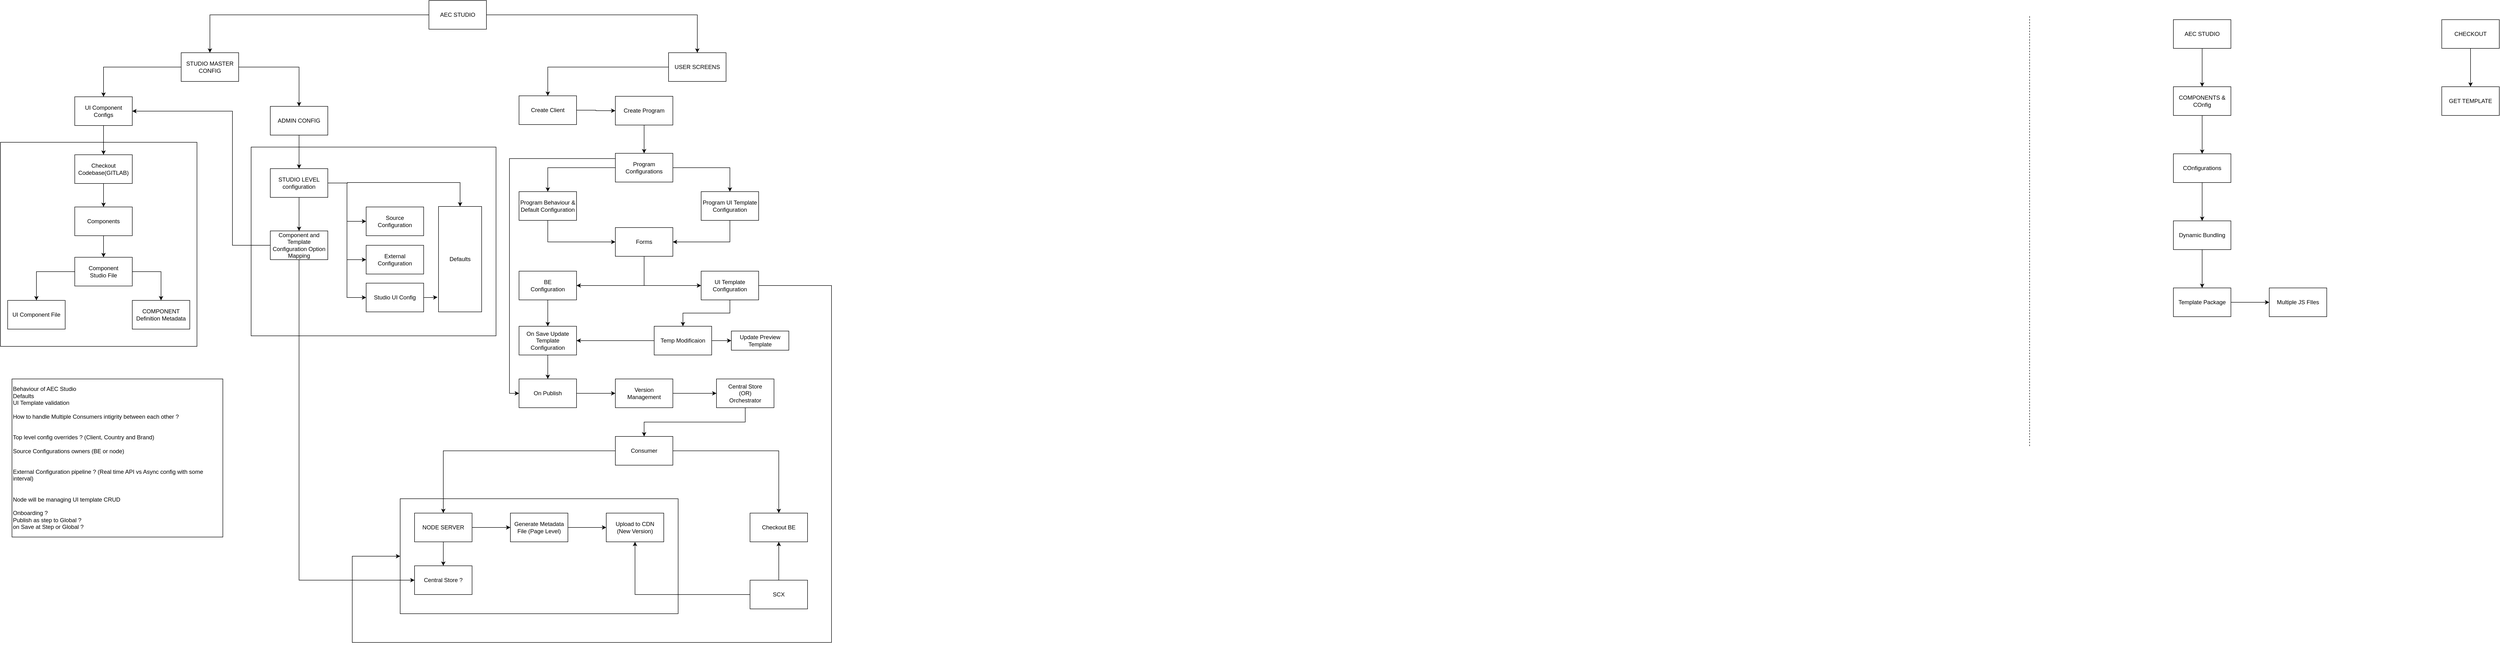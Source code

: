 <mxfile version="24.8.4">
  <diagram name="Page-1" id="eFFTu6mvz3FdUYuAF4Hl">
    <mxGraphModel dx="2836" dy="1209" grid="1" gridSize="10" guides="1" tooltips="1" connect="1" arrows="1" fold="1" page="1" pageScale="1" pageWidth="827" pageHeight="1169" math="0" shadow="0">
      <root>
        <mxCell id="0" />
        <mxCell id="1" parent="0" />
        <mxCell id="LcsfKCeP-2uFJm8OlEsS-105" value="" style="rounded=0;whiteSpace=wrap;html=1;fillColor=none;" vertex="1" parent="1">
          <mxGeometry x="430" y="1090" width="580" height="240" as="geometry" />
        </mxCell>
        <mxCell id="LcsfKCeP-2uFJm8OlEsS-44" value="" style="rounded=0;whiteSpace=wrap;html=1;fillColor=none;" vertex="1" parent="1">
          <mxGeometry x="119" y="356" width="511" height="394" as="geometry" />
        </mxCell>
        <mxCell id="LcsfKCeP-2uFJm8OlEsS-31" value="" style="rounded=0;whiteSpace=wrap;html=1;fillColor=none;" vertex="1" parent="1">
          <mxGeometry x="-404" y="346" width="410" height="426" as="geometry" />
        </mxCell>
        <mxCell id="LcsfKCeP-2uFJm8OlEsS-10" style="edgeStyle=orthogonalEdgeStyle;rounded=0;orthogonalLoop=1;jettySize=auto;html=1;entryX=0.5;entryY=0;entryDx=0;entryDy=0;" edge="1" parent="1" source="LcsfKCeP-2uFJm8OlEsS-1" target="LcsfKCeP-2uFJm8OlEsS-2">
          <mxGeometry relative="1" as="geometry" />
        </mxCell>
        <mxCell id="LcsfKCeP-2uFJm8OlEsS-39" style="edgeStyle=orthogonalEdgeStyle;rounded=0;orthogonalLoop=1;jettySize=auto;html=1;" edge="1" parent="1" source="LcsfKCeP-2uFJm8OlEsS-33">
          <mxGeometry relative="1" as="geometry">
            <mxPoint x="219" y="401" as="targetPoint" />
          </mxGeometry>
        </mxCell>
        <mxCell id="LcsfKCeP-2uFJm8OlEsS-1" value="STUDIO MASTER CONFIG" style="rounded=0;whiteSpace=wrap;html=1;" vertex="1" parent="1">
          <mxGeometry x="-27" y="159" width="120" height="60" as="geometry" />
        </mxCell>
        <mxCell id="LcsfKCeP-2uFJm8OlEsS-5" value="" style="edgeStyle=orthogonalEdgeStyle;rounded=0;orthogonalLoop=1;jettySize=auto;html=1;" edge="1" parent="1" source="LcsfKCeP-2uFJm8OlEsS-2" target="LcsfKCeP-2uFJm8OlEsS-4">
          <mxGeometry relative="1" as="geometry" />
        </mxCell>
        <mxCell id="LcsfKCeP-2uFJm8OlEsS-2" value="UI Component Configs" style="rounded=0;whiteSpace=wrap;html=1;" vertex="1" parent="1">
          <mxGeometry x="-249" y="251" width="120" height="60" as="geometry" />
        </mxCell>
        <mxCell id="LcsfKCeP-2uFJm8OlEsS-7" value="" style="edgeStyle=orthogonalEdgeStyle;rounded=0;orthogonalLoop=1;jettySize=auto;html=1;" edge="1" parent="1" source="LcsfKCeP-2uFJm8OlEsS-4" target="LcsfKCeP-2uFJm8OlEsS-6">
          <mxGeometry relative="1" as="geometry" />
        </mxCell>
        <mxCell id="LcsfKCeP-2uFJm8OlEsS-4" value="Checkout Codebase(GITLAB)" style="rounded=0;whiteSpace=wrap;html=1;" vertex="1" parent="1">
          <mxGeometry x="-249" y="372" width="120" height="60" as="geometry" />
        </mxCell>
        <mxCell id="LcsfKCeP-2uFJm8OlEsS-9" value="" style="edgeStyle=orthogonalEdgeStyle;rounded=0;orthogonalLoop=1;jettySize=auto;html=1;" edge="1" parent="1" source="LcsfKCeP-2uFJm8OlEsS-6" target="LcsfKCeP-2uFJm8OlEsS-8">
          <mxGeometry relative="1" as="geometry" />
        </mxCell>
        <mxCell id="LcsfKCeP-2uFJm8OlEsS-6" value="Components" style="rounded=0;whiteSpace=wrap;html=1;" vertex="1" parent="1">
          <mxGeometry x="-249" y="481" width="120" height="60" as="geometry" />
        </mxCell>
        <mxCell id="LcsfKCeP-2uFJm8OlEsS-27" value="" style="edgeStyle=orthogonalEdgeStyle;rounded=0;orthogonalLoop=1;jettySize=auto;html=1;" edge="1" parent="1" source="LcsfKCeP-2uFJm8OlEsS-8" target="LcsfKCeP-2uFJm8OlEsS-26">
          <mxGeometry relative="1" as="geometry" />
        </mxCell>
        <mxCell id="LcsfKCeP-2uFJm8OlEsS-29" style="edgeStyle=orthogonalEdgeStyle;rounded=0;orthogonalLoop=1;jettySize=auto;html=1;entryX=0.5;entryY=0;entryDx=0;entryDy=0;exitX=1;exitY=0.5;exitDx=0;exitDy=0;" edge="1" parent="1" source="LcsfKCeP-2uFJm8OlEsS-8" target="LcsfKCeP-2uFJm8OlEsS-28">
          <mxGeometry relative="1" as="geometry" />
        </mxCell>
        <mxCell id="LcsfKCeP-2uFJm8OlEsS-8" value="Component&lt;br&gt;Studio File" style="rounded=0;whiteSpace=wrap;html=1;" vertex="1" parent="1">
          <mxGeometry x="-249" y="586" width="120" height="60" as="geometry" />
        </mxCell>
        <mxCell id="LcsfKCeP-2uFJm8OlEsS-13" value="" style="edgeStyle=orthogonalEdgeStyle;rounded=0;orthogonalLoop=1;jettySize=auto;html=1;" edge="1" parent="1" source="LcsfKCeP-2uFJm8OlEsS-11" target="LcsfKCeP-2uFJm8OlEsS-12">
          <mxGeometry relative="1" as="geometry" />
        </mxCell>
        <mxCell id="LcsfKCeP-2uFJm8OlEsS-11" value="AEC STUDIO" style="rounded=0;whiteSpace=wrap;html=1;" vertex="1" parent="1">
          <mxGeometry x="4130" y="90" width="120" height="60" as="geometry" />
        </mxCell>
        <mxCell id="LcsfKCeP-2uFJm8OlEsS-15" value="" style="edgeStyle=orthogonalEdgeStyle;rounded=0;orthogonalLoop=1;jettySize=auto;html=1;" edge="1" parent="1" source="LcsfKCeP-2uFJm8OlEsS-12" target="LcsfKCeP-2uFJm8OlEsS-14">
          <mxGeometry relative="1" as="geometry" />
        </mxCell>
        <mxCell id="LcsfKCeP-2uFJm8OlEsS-12" value="COMPONENTS &amp;amp; COnfig" style="rounded=0;whiteSpace=wrap;html=1;" vertex="1" parent="1">
          <mxGeometry x="4130" y="230" width="120" height="60" as="geometry" />
        </mxCell>
        <mxCell id="LcsfKCeP-2uFJm8OlEsS-17" value="" style="edgeStyle=orthogonalEdgeStyle;rounded=0;orthogonalLoop=1;jettySize=auto;html=1;" edge="1" parent="1" source="LcsfKCeP-2uFJm8OlEsS-14" target="LcsfKCeP-2uFJm8OlEsS-16">
          <mxGeometry relative="1" as="geometry" />
        </mxCell>
        <mxCell id="LcsfKCeP-2uFJm8OlEsS-14" value="COnfigurations" style="rounded=0;whiteSpace=wrap;html=1;" vertex="1" parent="1">
          <mxGeometry x="4130" y="370" width="120" height="60" as="geometry" />
        </mxCell>
        <mxCell id="LcsfKCeP-2uFJm8OlEsS-19" value="" style="edgeStyle=orthogonalEdgeStyle;rounded=0;orthogonalLoop=1;jettySize=auto;html=1;" edge="1" parent="1" source="LcsfKCeP-2uFJm8OlEsS-16" target="LcsfKCeP-2uFJm8OlEsS-18">
          <mxGeometry relative="1" as="geometry" />
        </mxCell>
        <mxCell id="LcsfKCeP-2uFJm8OlEsS-16" value="Dynamic Bundling" style="rounded=0;whiteSpace=wrap;html=1;" vertex="1" parent="1">
          <mxGeometry x="4130" y="510" width="120" height="60" as="geometry" />
        </mxCell>
        <mxCell id="LcsfKCeP-2uFJm8OlEsS-21" value="" style="edgeStyle=orthogonalEdgeStyle;rounded=0;orthogonalLoop=1;jettySize=auto;html=1;" edge="1" parent="1" source="LcsfKCeP-2uFJm8OlEsS-18" target="LcsfKCeP-2uFJm8OlEsS-20">
          <mxGeometry relative="1" as="geometry" />
        </mxCell>
        <mxCell id="LcsfKCeP-2uFJm8OlEsS-18" value="Template Package" style="rounded=0;whiteSpace=wrap;html=1;" vertex="1" parent="1">
          <mxGeometry x="4130" y="650" width="120" height="60" as="geometry" />
        </mxCell>
        <mxCell id="LcsfKCeP-2uFJm8OlEsS-20" value="Multiple JS FIles" style="rounded=0;whiteSpace=wrap;html=1;" vertex="1" parent="1">
          <mxGeometry x="4330" y="650" width="120" height="60" as="geometry" />
        </mxCell>
        <mxCell id="LcsfKCeP-2uFJm8OlEsS-24" value="" style="edgeStyle=orthogonalEdgeStyle;rounded=0;orthogonalLoop=1;jettySize=auto;html=1;" edge="1" parent="1" source="LcsfKCeP-2uFJm8OlEsS-22" target="LcsfKCeP-2uFJm8OlEsS-23">
          <mxGeometry relative="1" as="geometry" />
        </mxCell>
        <mxCell id="LcsfKCeP-2uFJm8OlEsS-22" value="CHECKOUT" style="rounded=0;whiteSpace=wrap;html=1;" vertex="1" parent="1">
          <mxGeometry x="4690" y="90" width="120" height="60" as="geometry" />
        </mxCell>
        <mxCell id="LcsfKCeP-2uFJm8OlEsS-23" value="GET TEMPLATE" style="rounded=0;whiteSpace=wrap;html=1;" vertex="1" parent="1">
          <mxGeometry x="4690" y="230" width="120" height="60" as="geometry" />
        </mxCell>
        <mxCell id="LcsfKCeP-2uFJm8OlEsS-25" value="" style="endArrow=none;dashed=1;html=1;rounded=0;" edge="1" parent="1">
          <mxGeometry width="50" height="50" relative="1" as="geometry">
            <mxPoint x="3830" y="980" as="sourcePoint" />
            <mxPoint x="3830" y="80" as="targetPoint" />
          </mxGeometry>
        </mxCell>
        <mxCell id="LcsfKCeP-2uFJm8OlEsS-26" value="UI Component File" style="rounded=0;whiteSpace=wrap;html=1;" vertex="1" parent="1">
          <mxGeometry x="-389" y="676" width="120" height="60" as="geometry" />
        </mxCell>
        <mxCell id="LcsfKCeP-2uFJm8OlEsS-28" value="COMPONENT Definition Metadata" style="rounded=0;whiteSpace=wrap;html=1;" vertex="1" parent="1">
          <mxGeometry x="-129" y="676" width="120" height="60" as="geometry" />
        </mxCell>
        <mxCell id="LcsfKCeP-2uFJm8OlEsS-37" value="" style="edgeStyle=orthogonalEdgeStyle;rounded=0;orthogonalLoop=1;jettySize=auto;html=1;" edge="1" parent="1" source="LcsfKCeP-2uFJm8OlEsS-34" target="LcsfKCeP-2uFJm8OlEsS-36">
          <mxGeometry relative="1" as="geometry" />
        </mxCell>
        <mxCell id="LcsfKCeP-2uFJm8OlEsS-42" value="" style="edgeStyle=orthogonalEdgeStyle;rounded=0;orthogonalLoop=1;jettySize=auto;html=1;" edge="1" parent="1" source="LcsfKCeP-2uFJm8OlEsS-34" target="LcsfKCeP-2uFJm8OlEsS-41">
          <mxGeometry relative="1" as="geometry">
            <Array as="points">
              <mxPoint x="320" y="431" />
              <mxPoint x="555" y="430" />
            </Array>
          </mxGeometry>
        </mxCell>
        <mxCell id="LcsfKCeP-2uFJm8OlEsS-51" style="edgeStyle=orthogonalEdgeStyle;rounded=0;orthogonalLoop=1;jettySize=auto;html=1;entryX=0;entryY=0.5;entryDx=0;entryDy=0;" edge="1" parent="1" source="LcsfKCeP-2uFJm8OlEsS-34" target="LcsfKCeP-2uFJm8OlEsS-49">
          <mxGeometry relative="1" as="geometry" />
        </mxCell>
        <mxCell id="LcsfKCeP-2uFJm8OlEsS-52" style="edgeStyle=orthogonalEdgeStyle;rounded=0;orthogonalLoop=1;jettySize=auto;html=1;entryX=0;entryY=0.5;entryDx=0;entryDy=0;" edge="1" parent="1" source="LcsfKCeP-2uFJm8OlEsS-34" target="LcsfKCeP-2uFJm8OlEsS-50">
          <mxGeometry relative="1" as="geometry" />
        </mxCell>
        <mxCell id="LcsfKCeP-2uFJm8OlEsS-85" style="edgeStyle=orthogonalEdgeStyle;rounded=0;orthogonalLoop=1;jettySize=auto;html=1;entryX=0;entryY=0.5;entryDx=0;entryDy=0;" edge="1" parent="1" source="LcsfKCeP-2uFJm8OlEsS-34" target="LcsfKCeP-2uFJm8OlEsS-84">
          <mxGeometry relative="1" as="geometry" />
        </mxCell>
        <mxCell id="LcsfKCeP-2uFJm8OlEsS-34" value="STUDIO LEVEL configuration" style="rounded=0;whiteSpace=wrap;html=1;" vertex="1" parent="1">
          <mxGeometry x="159" y="401" width="120" height="60" as="geometry" />
        </mxCell>
        <mxCell id="LcsfKCeP-2uFJm8OlEsS-83" style="edgeStyle=orthogonalEdgeStyle;rounded=0;orthogonalLoop=1;jettySize=auto;html=1;entryX=1;entryY=0.5;entryDx=0;entryDy=0;" edge="1" parent="1" source="LcsfKCeP-2uFJm8OlEsS-36" target="LcsfKCeP-2uFJm8OlEsS-2">
          <mxGeometry relative="1" as="geometry">
            <Array as="points">
              <mxPoint x="80" y="561" />
              <mxPoint x="80" y="281" />
            </Array>
          </mxGeometry>
        </mxCell>
        <mxCell id="LcsfKCeP-2uFJm8OlEsS-110" style="edgeStyle=orthogonalEdgeStyle;rounded=0;orthogonalLoop=1;jettySize=auto;html=1;entryX=0;entryY=0.5;entryDx=0;entryDy=0;exitX=0.5;exitY=1;exitDx=0;exitDy=0;" edge="1" parent="1" source="LcsfKCeP-2uFJm8OlEsS-36" target="LcsfKCeP-2uFJm8OlEsS-106">
          <mxGeometry relative="1" as="geometry" />
        </mxCell>
        <mxCell id="LcsfKCeP-2uFJm8OlEsS-36" value="Component and Template Configuration Option Mapping" style="rounded=0;whiteSpace=wrap;html=1;" vertex="1" parent="1">
          <mxGeometry x="159" y="531" width="120" height="60" as="geometry" />
        </mxCell>
        <mxCell id="LcsfKCeP-2uFJm8OlEsS-40" value="" style="edgeStyle=orthogonalEdgeStyle;rounded=0;orthogonalLoop=1;jettySize=auto;html=1;" edge="1" parent="1" source="LcsfKCeP-2uFJm8OlEsS-1" target="LcsfKCeP-2uFJm8OlEsS-33">
          <mxGeometry relative="1" as="geometry">
            <mxPoint x="613" y="309" as="targetPoint" />
            <mxPoint x="183" y="74" as="sourcePoint" />
          </mxGeometry>
        </mxCell>
        <mxCell id="LcsfKCeP-2uFJm8OlEsS-33" value="ADMIN CONFIG" style="rounded=0;whiteSpace=wrap;html=1;" vertex="1" parent="1">
          <mxGeometry x="159" y="271" width="120" height="60" as="geometry" />
        </mxCell>
        <mxCell id="LcsfKCeP-2uFJm8OlEsS-41" value="Defaults" style="rounded=0;whiteSpace=wrap;html=1;" vertex="1" parent="1">
          <mxGeometry x="510" y="480" width="90" height="220" as="geometry" />
        </mxCell>
        <mxCell id="LcsfKCeP-2uFJm8OlEsS-46" value="" style="edgeStyle=orthogonalEdgeStyle;rounded=0;orthogonalLoop=1;jettySize=auto;html=1;" edge="1" parent="1" source="LcsfKCeP-2uFJm8OlEsS-43" target="LcsfKCeP-2uFJm8OlEsS-45">
          <mxGeometry relative="1" as="geometry" />
        </mxCell>
        <mxCell id="LcsfKCeP-2uFJm8OlEsS-112" style="edgeStyle=orthogonalEdgeStyle;rounded=0;orthogonalLoop=1;jettySize=auto;html=1;entryX=0;entryY=0.5;entryDx=0;entryDy=0;exitX=1;exitY=0.5;exitDx=0;exitDy=0;" edge="1" parent="1" source="LcsfKCeP-2uFJm8OlEsS-43" target="LcsfKCeP-2uFJm8OlEsS-105">
          <mxGeometry relative="1" as="geometry">
            <Array as="points">
              <mxPoint x="1330" y="645" />
              <mxPoint x="1330" y="1390" />
              <mxPoint x="330" y="1390" />
              <mxPoint x="330" y="1210" />
            </Array>
          </mxGeometry>
        </mxCell>
        <mxCell id="LcsfKCeP-2uFJm8OlEsS-43" value="UI Template Configuration" style="rounded=0;whiteSpace=wrap;html=1;" vertex="1" parent="1">
          <mxGeometry x="1058" y="615" width="120" height="60" as="geometry" />
        </mxCell>
        <mxCell id="LcsfKCeP-2uFJm8OlEsS-48" value="" style="edgeStyle=orthogonalEdgeStyle;rounded=0;orthogonalLoop=1;jettySize=auto;html=1;" edge="1" parent="1" source="LcsfKCeP-2uFJm8OlEsS-45" target="LcsfKCeP-2uFJm8OlEsS-47">
          <mxGeometry relative="1" as="geometry" />
        </mxCell>
        <mxCell id="LcsfKCeP-2uFJm8OlEsS-77" value="" style="edgeStyle=orthogonalEdgeStyle;rounded=0;orthogonalLoop=1;jettySize=auto;html=1;" edge="1" parent="1" source="LcsfKCeP-2uFJm8OlEsS-45" target="LcsfKCeP-2uFJm8OlEsS-76">
          <mxGeometry relative="1" as="geometry" />
        </mxCell>
        <mxCell id="LcsfKCeP-2uFJm8OlEsS-45" value="Temp Modificaion" style="rounded=0;whiteSpace=wrap;html=1;" vertex="1" parent="1">
          <mxGeometry x="960" y="730" width="120" height="60" as="geometry" />
        </mxCell>
        <mxCell id="LcsfKCeP-2uFJm8OlEsS-80" value="" style="edgeStyle=orthogonalEdgeStyle;rounded=0;orthogonalLoop=1;jettySize=auto;html=1;exitX=0.5;exitY=1;exitDx=0;exitDy=0;" edge="1" parent="1" source="LcsfKCeP-2uFJm8OlEsS-47" target="LcsfKCeP-2uFJm8OlEsS-79">
          <mxGeometry relative="1" as="geometry" />
        </mxCell>
        <mxCell id="LcsfKCeP-2uFJm8OlEsS-47" value="On Save Update Template Configuration" style="rounded=0;whiteSpace=wrap;html=1;" vertex="1" parent="1">
          <mxGeometry x="678" y="730" width="120" height="60" as="geometry" />
        </mxCell>
        <mxCell id="LcsfKCeP-2uFJm8OlEsS-49" value="Source&lt;br&gt;Configuration" style="rounded=0;whiteSpace=wrap;html=1;" vertex="1" parent="1">
          <mxGeometry x="359" y="481" width="120" height="60" as="geometry" />
        </mxCell>
        <mxCell id="LcsfKCeP-2uFJm8OlEsS-50" value="External Configuration" style="rounded=0;whiteSpace=wrap;html=1;" vertex="1" parent="1">
          <mxGeometry x="359" y="561" width="120" height="60" as="geometry" />
        </mxCell>
        <mxCell id="LcsfKCeP-2uFJm8OlEsS-57" style="edgeStyle=orthogonalEdgeStyle;rounded=0;orthogonalLoop=1;jettySize=auto;html=1;entryX=0.5;entryY=0;entryDx=0;entryDy=0;" edge="1" parent="1" source="LcsfKCeP-2uFJm8OlEsS-56" target="LcsfKCeP-2uFJm8OlEsS-1">
          <mxGeometry relative="1" as="geometry" />
        </mxCell>
        <mxCell id="LcsfKCeP-2uFJm8OlEsS-59" value="" style="edgeStyle=orthogonalEdgeStyle;rounded=0;orthogonalLoop=1;jettySize=auto;html=1;" edge="1" parent="1" source="LcsfKCeP-2uFJm8OlEsS-56" target="LcsfKCeP-2uFJm8OlEsS-58">
          <mxGeometry relative="1" as="geometry" />
        </mxCell>
        <mxCell id="LcsfKCeP-2uFJm8OlEsS-56" value="AEC STUDIO" style="rounded=0;whiteSpace=wrap;html=1;" vertex="1" parent="1">
          <mxGeometry x="490" y="50" width="120" height="60" as="geometry" />
        </mxCell>
        <mxCell id="LcsfKCeP-2uFJm8OlEsS-61" value="" style="edgeStyle=orthogonalEdgeStyle;rounded=0;orthogonalLoop=1;jettySize=auto;html=1;" edge="1" parent="1" source="LcsfKCeP-2uFJm8OlEsS-58" target="LcsfKCeP-2uFJm8OlEsS-60">
          <mxGeometry relative="1" as="geometry" />
        </mxCell>
        <mxCell id="LcsfKCeP-2uFJm8OlEsS-58" value="USER SCREENS" style="rounded=0;whiteSpace=wrap;html=1;" vertex="1" parent="1">
          <mxGeometry x="990" y="159" width="120" height="60" as="geometry" />
        </mxCell>
        <mxCell id="LcsfKCeP-2uFJm8OlEsS-63" value="" style="edgeStyle=orthogonalEdgeStyle;rounded=0;orthogonalLoop=1;jettySize=auto;html=1;" edge="1" parent="1" source="LcsfKCeP-2uFJm8OlEsS-60" target="LcsfKCeP-2uFJm8OlEsS-62">
          <mxGeometry relative="1" as="geometry" />
        </mxCell>
        <mxCell id="LcsfKCeP-2uFJm8OlEsS-60" value="Create Client" style="rounded=0;whiteSpace=wrap;html=1;" vertex="1" parent="1">
          <mxGeometry x="678" y="249" width="120" height="60" as="geometry" />
        </mxCell>
        <mxCell id="LcsfKCeP-2uFJm8OlEsS-65" value="" style="edgeStyle=orthogonalEdgeStyle;rounded=0;orthogonalLoop=1;jettySize=auto;html=1;" edge="1" parent="1" source="LcsfKCeP-2uFJm8OlEsS-62" target="LcsfKCeP-2uFJm8OlEsS-64">
          <mxGeometry relative="1" as="geometry" />
        </mxCell>
        <mxCell id="LcsfKCeP-2uFJm8OlEsS-62" value="Create Program" style="rounded=0;whiteSpace=wrap;html=1;" vertex="1" parent="1">
          <mxGeometry x="879" y="250" width="120" height="60" as="geometry" />
        </mxCell>
        <mxCell id="LcsfKCeP-2uFJm8OlEsS-67" value="" style="edgeStyle=orthogonalEdgeStyle;rounded=0;orthogonalLoop=1;jettySize=auto;html=1;" edge="1" parent="1" source="LcsfKCeP-2uFJm8OlEsS-64" target="LcsfKCeP-2uFJm8OlEsS-66">
          <mxGeometry relative="1" as="geometry" />
        </mxCell>
        <mxCell id="LcsfKCeP-2uFJm8OlEsS-69" value="" style="edgeStyle=orthogonalEdgeStyle;rounded=0;orthogonalLoop=1;jettySize=auto;html=1;" edge="1" parent="1" source="LcsfKCeP-2uFJm8OlEsS-64" target="LcsfKCeP-2uFJm8OlEsS-68">
          <mxGeometry relative="1" as="geometry" />
        </mxCell>
        <mxCell id="LcsfKCeP-2uFJm8OlEsS-113" style="edgeStyle=orthogonalEdgeStyle;rounded=0;orthogonalLoop=1;jettySize=auto;html=1;entryX=0;entryY=0.5;entryDx=0;entryDy=0;" edge="1" parent="1" source="LcsfKCeP-2uFJm8OlEsS-64" target="LcsfKCeP-2uFJm8OlEsS-79">
          <mxGeometry relative="1" as="geometry">
            <Array as="points">
              <mxPoint x="658" y="380" />
              <mxPoint x="658" y="870" />
            </Array>
          </mxGeometry>
        </mxCell>
        <mxCell id="LcsfKCeP-2uFJm8OlEsS-64" value="Program Configurations" style="rounded=0;whiteSpace=wrap;html=1;" vertex="1" parent="1">
          <mxGeometry x="879" y="369" width="120" height="60" as="geometry" />
        </mxCell>
        <mxCell id="LcsfKCeP-2uFJm8OlEsS-71" style="edgeStyle=orthogonalEdgeStyle;rounded=0;orthogonalLoop=1;jettySize=auto;html=1;entryX=0;entryY=0.5;entryDx=0;entryDy=0;exitX=0.5;exitY=1;exitDx=0;exitDy=0;" edge="1" parent="1" source="LcsfKCeP-2uFJm8OlEsS-66" target="LcsfKCeP-2uFJm8OlEsS-70">
          <mxGeometry relative="1" as="geometry" />
        </mxCell>
        <mxCell id="LcsfKCeP-2uFJm8OlEsS-66" value="Program Behaviour &amp;amp; Default Configuration" style="rounded=0;whiteSpace=wrap;html=1;" vertex="1" parent="1">
          <mxGeometry x="678" y="449" width="120" height="60" as="geometry" />
        </mxCell>
        <mxCell id="LcsfKCeP-2uFJm8OlEsS-72" style="edgeStyle=orthogonalEdgeStyle;rounded=0;orthogonalLoop=1;jettySize=auto;html=1;entryX=1;entryY=0.5;entryDx=0;entryDy=0;exitX=0.5;exitY=1;exitDx=0;exitDy=0;" edge="1" parent="1" source="LcsfKCeP-2uFJm8OlEsS-68" target="LcsfKCeP-2uFJm8OlEsS-70">
          <mxGeometry relative="1" as="geometry" />
        </mxCell>
        <mxCell id="LcsfKCeP-2uFJm8OlEsS-68" value="Program UI Template Configuration" style="rounded=0;whiteSpace=wrap;html=1;" vertex="1" parent="1">
          <mxGeometry x="1058" y="449" width="120" height="60" as="geometry" />
        </mxCell>
        <mxCell id="LcsfKCeP-2uFJm8OlEsS-73" style="edgeStyle=orthogonalEdgeStyle;rounded=0;orthogonalLoop=1;jettySize=auto;html=1;entryX=0;entryY=0.5;entryDx=0;entryDy=0;exitX=0.5;exitY=1;exitDx=0;exitDy=0;" edge="1" parent="1" source="LcsfKCeP-2uFJm8OlEsS-70" target="LcsfKCeP-2uFJm8OlEsS-43">
          <mxGeometry relative="1" as="geometry" />
        </mxCell>
        <mxCell id="LcsfKCeP-2uFJm8OlEsS-75" style="edgeStyle=orthogonalEdgeStyle;rounded=0;orthogonalLoop=1;jettySize=auto;html=1;entryX=1;entryY=0.5;entryDx=0;entryDy=0;exitX=0.5;exitY=1;exitDx=0;exitDy=0;" edge="1" parent="1" source="LcsfKCeP-2uFJm8OlEsS-70" target="LcsfKCeP-2uFJm8OlEsS-74">
          <mxGeometry relative="1" as="geometry" />
        </mxCell>
        <mxCell id="LcsfKCeP-2uFJm8OlEsS-70" value="Forms" style="rounded=0;whiteSpace=wrap;html=1;" vertex="1" parent="1">
          <mxGeometry x="879" y="524" width="120" height="60" as="geometry" />
        </mxCell>
        <mxCell id="LcsfKCeP-2uFJm8OlEsS-78" style="edgeStyle=orthogonalEdgeStyle;rounded=0;orthogonalLoop=1;jettySize=auto;html=1;entryX=0.5;entryY=0;entryDx=0;entryDy=0;" edge="1" parent="1" source="LcsfKCeP-2uFJm8OlEsS-74" target="LcsfKCeP-2uFJm8OlEsS-47">
          <mxGeometry relative="1" as="geometry" />
        </mxCell>
        <mxCell id="LcsfKCeP-2uFJm8OlEsS-74" value="BE&lt;br&gt;Configuration" style="rounded=0;whiteSpace=wrap;html=1;" vertex="1" parent="1">
          <mxGeometry x="678" y="615" width="120" height="60" as="geometry" />
        </mxCell>
        <mxCell id="LcsfKCeP-2uFJm8OlEsS-76" value="Update Preview Template" style="rounded=0;whiteSpace=wrap;html=1;" vertex="1" parent="1">
          <mxGeometry x="1121" y="740" width="120" height="40" as="geometry" />
        </mxCell>
        <mxCell id="LcsfKCeP-2uFJm8OlEsS-82" value="" style="edgeStyle=orthogonalEdgeStyle;rounded=0;orthogonalLoop=1;jettySize=auto;html=1;" edge="1" parent="1" source="LcsfKCeP-2uFJm8OlEsS-79" target="LcsfKCeP-2uFJm8OlEsS-81">
          <mxGeometry relative="1" as="geometry" />
        </mxCell>
        <mxCell id="LcsfKCeP-2uFJm8OlEsS-79" value="On Publish" style="rounded=0;whiteSpace=wrap;html=1;" vertex="1" parent="1">
          <mxGeometry x="678" y="840" width="120" height="60" as="geometry" />
        </mxCell>
        <mxCell id="LcsfKCeP-2uFJm8OlEsS-89" value="" style="edgeStyle=orthogonalEdgeStyle;rounded=0;orthogonalLoop=1;jettySize=auto;html=1;" edge="1" parent="1" source="LcsfKCeP-2uFJm8OlEsS-81" target="LcsfKCeP-2uFJm8OlEsS-88">
          <mxGeometry relative="1" as="geometry" />
        </mxCell>
        <mxCell id="LcsfKCeP-2uFJm8OlEsS-81" value="Version&lt;br&gt;Management" style="rounded=0;whiteSpace=wrap;html=1;" vertex="1" parent="1">
          <mxGeometry x="879" y="840" width="120" height="60" as="geometry" />
        </mxCell>
        <mxCell id="LcsfKCeP-2uFJm8OlEsS-84" value="Studio UI Config" style="rounded=0;whiteSpace=wrap;html=1;" vertex="1" parent="1">
          <mxGeometry x="359" y="640" width="120" height="60" as="geometry" />
        </mxCell>
        <mxCell id="LcsfKCeP-2uFJm8OlEsS-91" value="" style="edgeStyle=orthogonalEdgeStyle;rounded=0;orthogonalLoop=1;jettySize=auto;html=1;exitX=0.5;exitY=1;exitDx=0;exitDy=0;" edge="1" parent="1" source="LcsfKCeP-2uFJm8OlEsS-88" target="LcsfKCeP-2uFJm8OlEsS-90">
          <mxGeometry relative="1" as="geometry" />
        </mxCell>
        <mxCell id="LcsfKCeP-2uFJm8OlEsS-88" value="Central Store&lt;br&gt;(OR)&lt;br&gt;Orchestrator" style="rounded=0;whiteSpace=wrap;html=1;" vertex="1" parent="1">
          <mxGeometry x="1090" y="840" width="120" height="60" as="geometry" />
        </mxCell>
        <mxCell id="LcsfKCeP-2uFJm8OlEsS-97" style="edgeStyle=orthogonalEdgeStyle;rounded=0;orthogonalLoop=1;jettySize=auto;html=1;entryX=0.5;entryY=0;entryDx=0;entryDy=0;" edge="1" parent="1" source="LcsfKCeP-2uFJm8OlEsS-90" target="LcsfKCeP-2uFJm8OlEsS-92">
          <mxGeometry relative="1" as="geometry" />
        </mxCell>
        <mxCell id="LcsfKCeP-2uFJm8OlEsS-99" style="edgeStyle=orthogonalEdgeStyle;rounded=0;orthogonalLoop=1;jettySize=auto;html=1;entryX=0.5;entryY=0;entryDx=0;entryDy=0;" edge="1" parent="1" source="LcsfKCeP-2uFJm8OlEsS-90" target="LcsfKCeP-2uFJm8OlEsS-98">
          <mxGeometry relative="1" as="geometry" />
        </mxCell>
        <mxCell id="LcsfKCeP-2uFJm8OlEsS-90" value="Consumer" style="rounded=0;whiteSpace=wrap;html=1;" vertex="1" parent="1">
          <mxGeometry x="879" y="960" width="120" height="60" as="geometry" />
        </mxCell>
        <mxCell id="LcsfKCeP-2uFJm8OlEsS-94" value="" style="edgeStyle=orthogonalEdgeStyle;rounded=0;orthogonalLoop=1;jettySize=auto;html=1;" edge="1" parent="1" source="LcsfKCeP-2uFJm8OlEsS-92" target="LcsfKCeP-2uFJm8OlEsS-93">
          <mxGeometry relative="1" as="geometry" />
        </mxCell>
        <mxCell id="LcsfKCeP-2uFJm8OlEsS-107" value="" style="edgeStyle=orthogonalEdgeStyle;rounded=0;orthogonalLoop=1;jettySize=auto;html=1;" edge="1" parent="1" source="LcsfKCeP-2uFJm8OlEsS-92" target="LcsfKCeP-2uFJm8OlEsS-106">
          <mxGeometry relative="1" as="geometry" />
        </mxCell>
        <mxCell id="LcsfKCeP-2uFJm8OlEsS-92" value="NODE SERVER" style="rounded=0;whiteSpace=wrap;html=1;" vertex="1" parent="1">
          <mxGeometry x="460" y="1120" width="120" height="60" as="geometry" />
        </mxCell>
        <mxCell id="LcsfKCeP-2uFJm8OlEsS-96" value="" style="edgeStyle=orthogonalEdgeStyle;rounded=0;orthogonalLoop=1;jettySize=auto;html=1;" edge="1" parent="1" source="LcsfKCeP-2uFJm8OlEsS-93" target="LcsfKCeP-2uFJm8OlEsS-95">
          <mxGeometry relative="1" as="geometry" />
        </mxCell>
        <mxCell id="LcsfKCeP-2uFJm8OlEsS-93" value="Generate Metadata File (Page Level)" style="rounded=0;whiteSpace=wrap;html=1;" vertex="1" parent="1">
          <mxGeometry x="660" y="1120" width="120" height="60" as="geometry" />
        </mxCell>
        <mxCell id="LcsfKCeP-2uFJm8OlEsS-95" value="Upload to CDN&lt;br&gt;(New Version)" style="rounded=0;whiteSpace=wrap;html=1;" vertex="1" parent="1">
          <mxGeometry x="860" y="1120" width="120" height="60" as="geometry" />
        </mxCell>
        <mxCell id="LcsfKCeP-2uFJm8OlEsS-98" value="Checkout BE" style="rounded=0;whiteSpace=wrap;html=1;" vertex="1" parent="1">
          <mxGeometry x="1160" y="1120" width="120" height="60" as="geometry" />
        </mxCell>
        <mxCell id="LcsfKCeP-2uFJm8OlEsS-101" style="edgeStyle=orthogonalEdgeStyle;rounded=0;orthogonalLoop=1;jettySize=auto;html=1;entryX=0.5;entryY=1;entryDx=0;entryDy=0;" edge="1" parent="1" source="LcsfKCeP-2uFJm8OlEsS-100" target="LcsfKCeP-2uFJm8OlEsS-98">
          <mxGeometry relative="1" as="geometry" />
        </mxCell>
        <mxCell id="LcsfKCeP-2uFJm8OlEsS-102" style="edgeStyle=orthogonalEdgeStyle;rounded=0;orthogonalLoop=1;jettySize=auto;html=1;entryX=0.5;entryY=1;entryDx=0;entryDy=0;" edge="1" parent="1" source="LcsfKCeP-2uFJm8OlEsS-100" target="LcsfKCeP-2uFJm8OlEsS-95">
          <mxGeometry relative="1" as="geometry" />
        </mxCell>
        <mxCell id="LcsfKCeP-2uFJm8OlEsS-100" value="SCX" style="rounded=0;whiteSpace=wrap;html=1;" vertex="1" parent="1">
          <mxGeometry x="1160" y="1260" width="120" height="60" as="geometry" />
        </mxCell>
        <mxCell id="LcsfKCeP-2uFJm8OlEsS-106" value="Central Store ?" style="rounded=0;whiteSpace=wrap;html=1;" vertex="1" parent="1">
          <mxGeometry x="460" y="1230" width="120" height="60" as="geometry" />
        </mxCell>
        <mxCell id="LcsfKCeP-2uFJm8OlEsS-109" value="Behaviour of AEC Studio&lt;br&gt;&lt;div style=&quot;&quot;&gt;&lt;span style=&quot;background-color: initial;&quot;&gt;Defaults&lt;br&gt;UI Template validation&lt;br&gt;&lt;br&gt;&lt;/span&gt;How to handle Multiple Consumers intigrity between each other ?&lt;br&gt;&lt;br&gt;&lt;br&gt;Top level config overrides ? (Client, Country and Brand)&lt;br&gt;&lt;br&gt;Source Configurations owners (BE or node)&lt;br&gt;&lt;br&gt;&lt;br&gt;External Configuration pipeline ? (Real time API vs Async config with some interval)&lt;br&gt;&lt;br&gt;&lt;br&gt;Node will be managing UI template CRUD&lt;br&gt;&lt;br&gt;Onboarding ?&lt;/div&gt;&lt;div style=&quot;&quot;&gt;Publish as step to Global ?&lt;br&gt;on Save at Step or Global ?&lt;/div&gt;" style="rounded=0;whiteSpace=wrap;html=1;align=left;" vertex="1" parent="1">
          <mxGeometry x="-380" y="840" width="440" height="330" as="geometry" />
        </mxCell>
        <mxCell id="LcsfKCeP-2uFJm8OlEsS-111" style="edgeStyle=orthogonalEdgeStyle;rounded=0;orthogonalLoop=1;jettySize=auto;html=1;entryX=-0.024;entryY=0.861;entryDx=0;entryDy=0;entryPerimeter=0;" edge="1" parent="1" source="LcsfKCeP-2uFJm8OlEsS-84" target="LcsfKCeP-2uFJm8OlEsS-41">
          <mxGeometry relative="1" as="geometry" />
        </mxCell>
      </root>
    </mxGraphModel>
  </diagram>
</mxfile>
